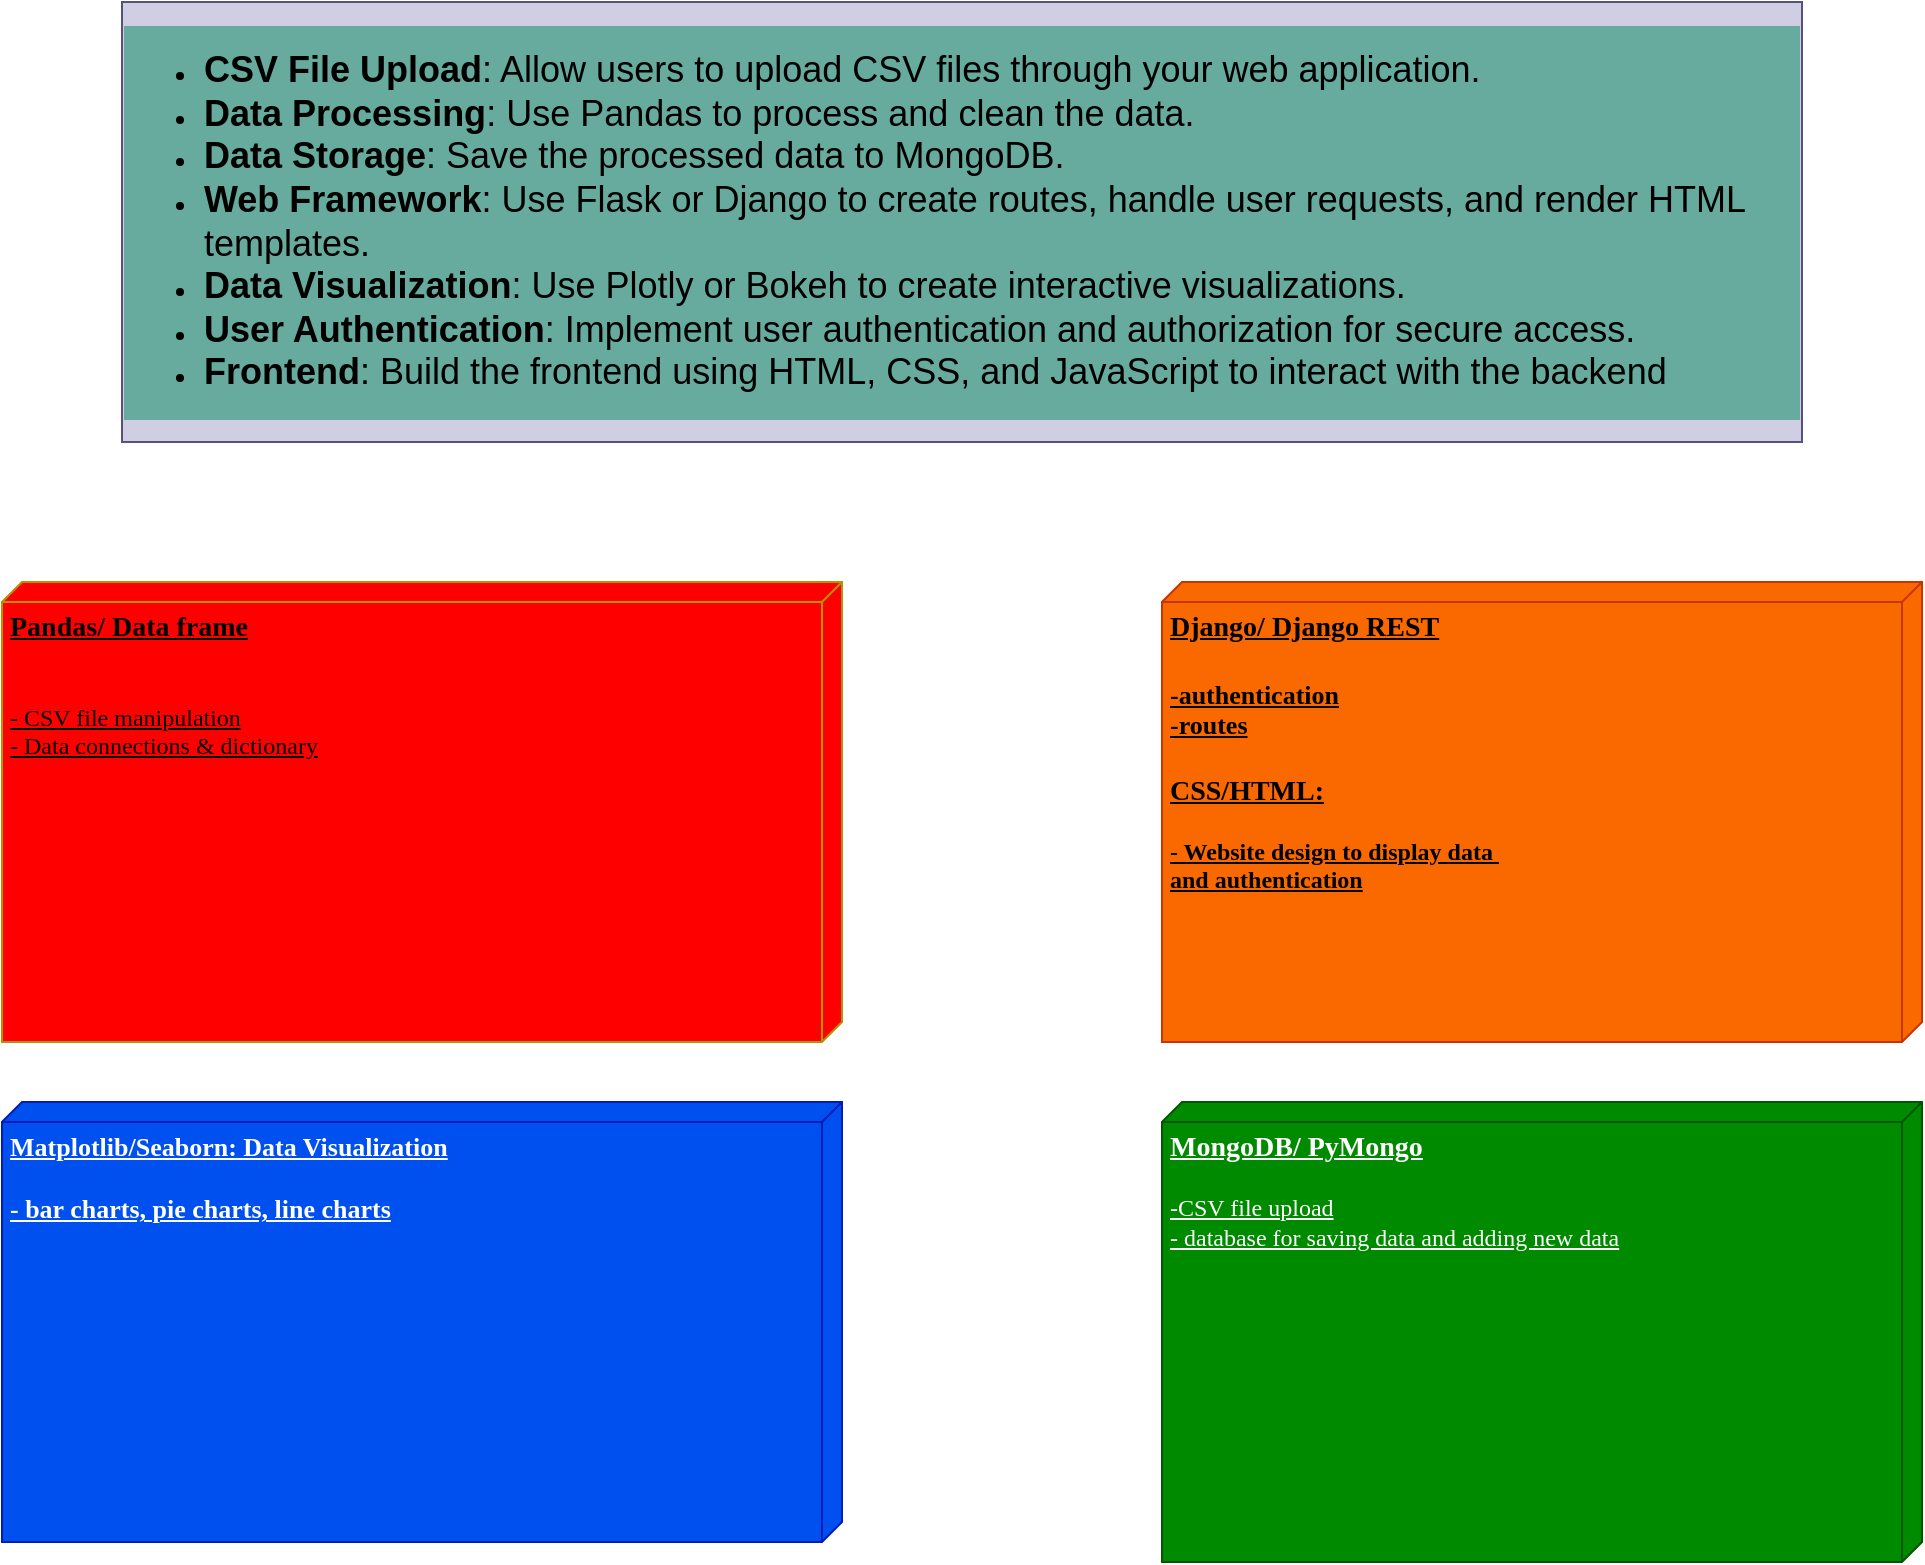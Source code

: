 <mxfile version="22.1.18" type="github">
  <diagram name="Page-1" id="5f0bae14-7c28-e335-631c-24af17079c00">
    <mxGraphModel dx="1284" dy="934" grid="1" gridSize="10" guides="1" tooltips="1" connect="1" arrows="1" fold="1" page="1" pageScale="1" pageWidth="1100" pageHeight="850" background="none" math="0" shadow="0">
      <root>
        <mxCell id="0" />
        <mxCell id="1" parent="0" />
        <mxCell id="39150e848f15840c-1" value="&lt;div&gt;&lt;b&gt;&lt;font style=&quot;font-size: 14px;&quot;&gt;Django/ Django REST&lt;br&gt;&lt;/font&gt;&lt;/b&gt;&lt;/div&gt;&lt;div&gt;&lt;b&gt;&lt;font style=&quot;font-size: 14px;&quot;&gt;&lt;br&gt;&lt;/font&gt;&lt;/b&gt;&lt;/div&gt;&lt;div style=&quot;font-size: 13px;&quot;&gt;&lt;font style=&quot;font-size: 13px;&quot;&gt;&lt;b&gt;&lt;font style=&quot;font-size: 13px;&quot;&gt;-authentication&lt;/font&gt;&lt;/b&gt;&lt;/font&gt;&lt;/div&gt;&lt;div style=&quot;font-size: 13px;&quot;&gt;&lt;font style=&quot;font-size: 13px;&quot;&gt;&lt;b&gt;&lt;font style=&quot;font-size: 13px;&quot;&gt;-routes&lt;/font&gt;&lt;/b&gt;&lt;/font&gt;&lt;/div&gt;&lt;div&gt;&lt;b&gt;&lt;font style=&quot;font-size: 14px;&quot;&gt;&lt;br&gt;&lt;/font&gt;&lt;/b&gt;&lt;/div&gt;&lt;div&gt;&lt;b&gt;&lt;font style=&quot;font-size: 14px;&quot;&gt;CSS/HTML:&lt;/font&gt;&lt;/b&gt;&lt;/div&gt;&lt;div style=&quot;&quot;&gt;&lt;font style=&quot;font-size: 12px;&quot;&gt;&lt;b&gt;&lt;font style=&quot;font-size: 12px;&quot;&gt;&lt;br&gt;&lt;/font&gt;&lt;/b&gt;&lt;/font&gt;&lt;/div&gt;&lt;div&gt;&lt;font style=&quot;font-size: 12px;&quot;&gt;&lt;b&gt;&lt;font style=&quot;font-size: 12px;&quot;&gt;- Website design to display data&amp;nbsp;&lt;/font&gt;&lt;/b&gt;&lt;/font&gt;&lt;/div&gt;&lt;div style=&quot;&quot;&gt;&lt;font style=&quot;font-size: 12px;&quot;&gt;&lt;b&gt;&lt;font style=&quot;font-size: 12px;&quot;&gt;and authentication&lt;/font&gt;&lt;font style=&quot;font-size: 12px;&quot;&gt;&lt;br&gt;&lt;/font&gt;&lt;/b&gt;&lt;/font&gt;&lt;/div&gt;" style="verticalAlign=top;align=left;spacingTop=8;spacingLeft=2;spacingRight=12;shape=cube;size=10;direction=south;fontStyle=4;html=1;rounded=0;shadow=0;comic=0;labelBackgroundColor=none;strokeWidth=1;fontFamily=Verdana;fontSize=12;fillColor=#fa6800;strokeColor=#C73500;fontColor=#000000;" parent="1" vertex="1">
          <mxGeometry x="600" y="340" width="380" height="230" as="geometry" />
        </mxCell>
        <mxCell id="39150e848f15840c-2" value="&lt;div&gt;&lt;b&gt;&lt;font style=&quot;font-size: 14px;&quot;&gt;Pandas/ Data frame&lt;/font&gt;&lt;/b&gt;&lt;/div&gt;&lt;div&gt;&lt;br&gt;&lt;/div&gt;&lt;div&gt;&lt;br&gt;&lt;/div&gt;&lt;div&gt;- CSV file manipulation&lt;/div&gt;&lt;div&gt;- Data connections &amp;amp; dictionary&lt;br&gt;&lt;/div&gt;" style="verticalAlign=top;align=left;spacingTop=8;spacingLeft=2;spacingRight=12;shape=cube;size=10;direction=south;fontStyle=4;html=1;rounded=0;shadow=0;comic=0;labelBackgroundColor=none;strokeWidth=1;fontFamily=Verdana;fontSize=12;fillColor=#FF0000;strokeColor=#B09500;fontColor=#000000;" parent="1" vertex="1">
          <mxGeometry x="20" y="340" width="420" height="230" as="geometry" />
        </mxCell>
        <mxCell id="39150e848f15840c-3" value="&lt;div&gt;&lt;b&gt;&lt;font style=&quot;font-size: 13px;&quot;&gt;Matplotlib/Seaborn: Data Visualization&lt;/font&gt;&lt;/b&gt;&lt;/div&gt;&lt;div&gt;&lt;b&gt;&lt;font style=&quot;font-size: 13px;&quot;&gt;&lt;br&gt;&lt;/font&gt;&lt;/b&gt;&lt;/div&gt;&lt;div&gt;&lt;b&gt;&lt;font style=&quot;font-size: 13px;&quot;&gt;- bar charts, pie charts, line charts&lt;br&gt;&lt;/font&gt;&lt;/b&gt;&lt;/div&gt;" style="verticalAlign=top;align=left;spacingTop=8;spacingLeft=2;spacingRight=12;shape=cube;size=10;direction=south;fontStyle=4;html=1;rounded=0;shadow=0;comic=0;labelBackgroundColor=none;strokeWidth=1;fontFamily=Verdana;fontSize=12;fillColor=#0050ef;fontColor=#ffffff;strokeColor=#001DBC;" parent="1" vertex="1">
          <mxGeometry x="20" y="600" width="420" height="220" as="geometry" />
        </mxCell>
        <mxCell id="VVf4Sxr9-VsDb-stDYNp-1" value="&lt;div&gt;&lt;b&gt;&lt;font style=&quot;font-size: 14px;&quot;&gt;MongoDB/ PyMongo&lt;br&gt;&lt;/font&gt;&lt;/b&gt;&lt;/div&gt;&lt;div&gt;&lt;br&gt;&lt;/div&gt;&lt;div&gt;-CSV file upload&lt;/div&gt;&lt;div&gt;- database for saving data and adding new data&lt;br&gt;&lt;/div&gt;" style="verticalAlign=top;align=left;spacingTop=8;spacingLeft=2;spacingRight=12;shape=cube;size=10;direction=south;fontStyle=4;html=1;rounded=0;shadow=0;comic=0;labelBackgroundColor=none;strokeWidth=1;fontFamily=Verdana;fontSize=12;fillColor=#008a00;strokeColor=#005700;fontColor=#ffffff;" vertex="1" parent="1">
          <mxGeometry x="600" y="600" width="380" height="230" as="geometry" />
        </mxCell>
        <mxCell id="VVf4Sxr9-VsDb-stDYNp-3" value="&lt;div align=&quot;left&quot;&gt;&lt;ul&gt;&lt;li&gt;&lt;font style=&quot;font-size: 18px;&quot;&gt;&lt;strong&gt;CSV File Upload&lt;/strong&gt;: Allow users to upload CSV files through your web application.&lt;/font&gt;&lt;/li&gt;&lt;li&gt;&lt;font style=&quot;font-size: 18px;&quot;&gt;&lt;strong&gt;Data Processing&lt;/strong&gt;: Use Pandas to process and clean the data.&lt;/font&gt;&lt;/li&gt;&lt;li&gt;&lt;font style=&quot;font-size: 18px;&quot;&gt;&lt;strong&gt;Data Storage&lt;/strong&gt;: Save the processed data to MongoDB.&lt;/font&gt;&lt;/li&gt;&lt;li&gt;&lt;font style=&quot;font-size: 18px;&quot;&gt;&lt;strong&gt;Web Framework&lt;/strong&gt;: Use Flask or Django to create routes, handle user requests, and render HTML templates.&lt;/font&gt;&lt;/li&gt;&lt;li&gt;&lt;font style=&quot;font-size: 18px;&quot;&gt;&lt;strong&gt;Data Visualization&lt;/strong&gt;: Use Plotly or Bokeh to create interactive visualizations.&lt;/font&gt;&lt;/li&gt;&lt;li&gt;&lt;font style=&quot;font-size: 18px;&quot;&gt;&lt;strong&gt;User Authentication&lt;/strong&gt;: Implement user authentication and authorization for secure access.&lt;/font&gt;&lt;/li&gt;&lt;li&gt;&lt;font style=&quot;font-size: 18px;&quot;&gt;&lt;strong&gt;Frontend&lt;/strong&gt;: Build the frontend using HTML, CSS, and JavaScript to interact with the backend&lt;/font&gt;&lt;/li&gt;&lt;/ul&gt;&lt;/div&gt;" style="rounded=0;whiteSpace=wrap;html=1;labelBackgroundColor=#67AB9F;fillColor=#d0cee2;strokeColor=#56517e;" vertex="1" parent="1">
          <mxGeometry x="80" y="50" width="840" height="220" as="geometry" />
        </mxCell>
      </root>
    </mxGraphModel>
  </diagram>
</mxfile>

